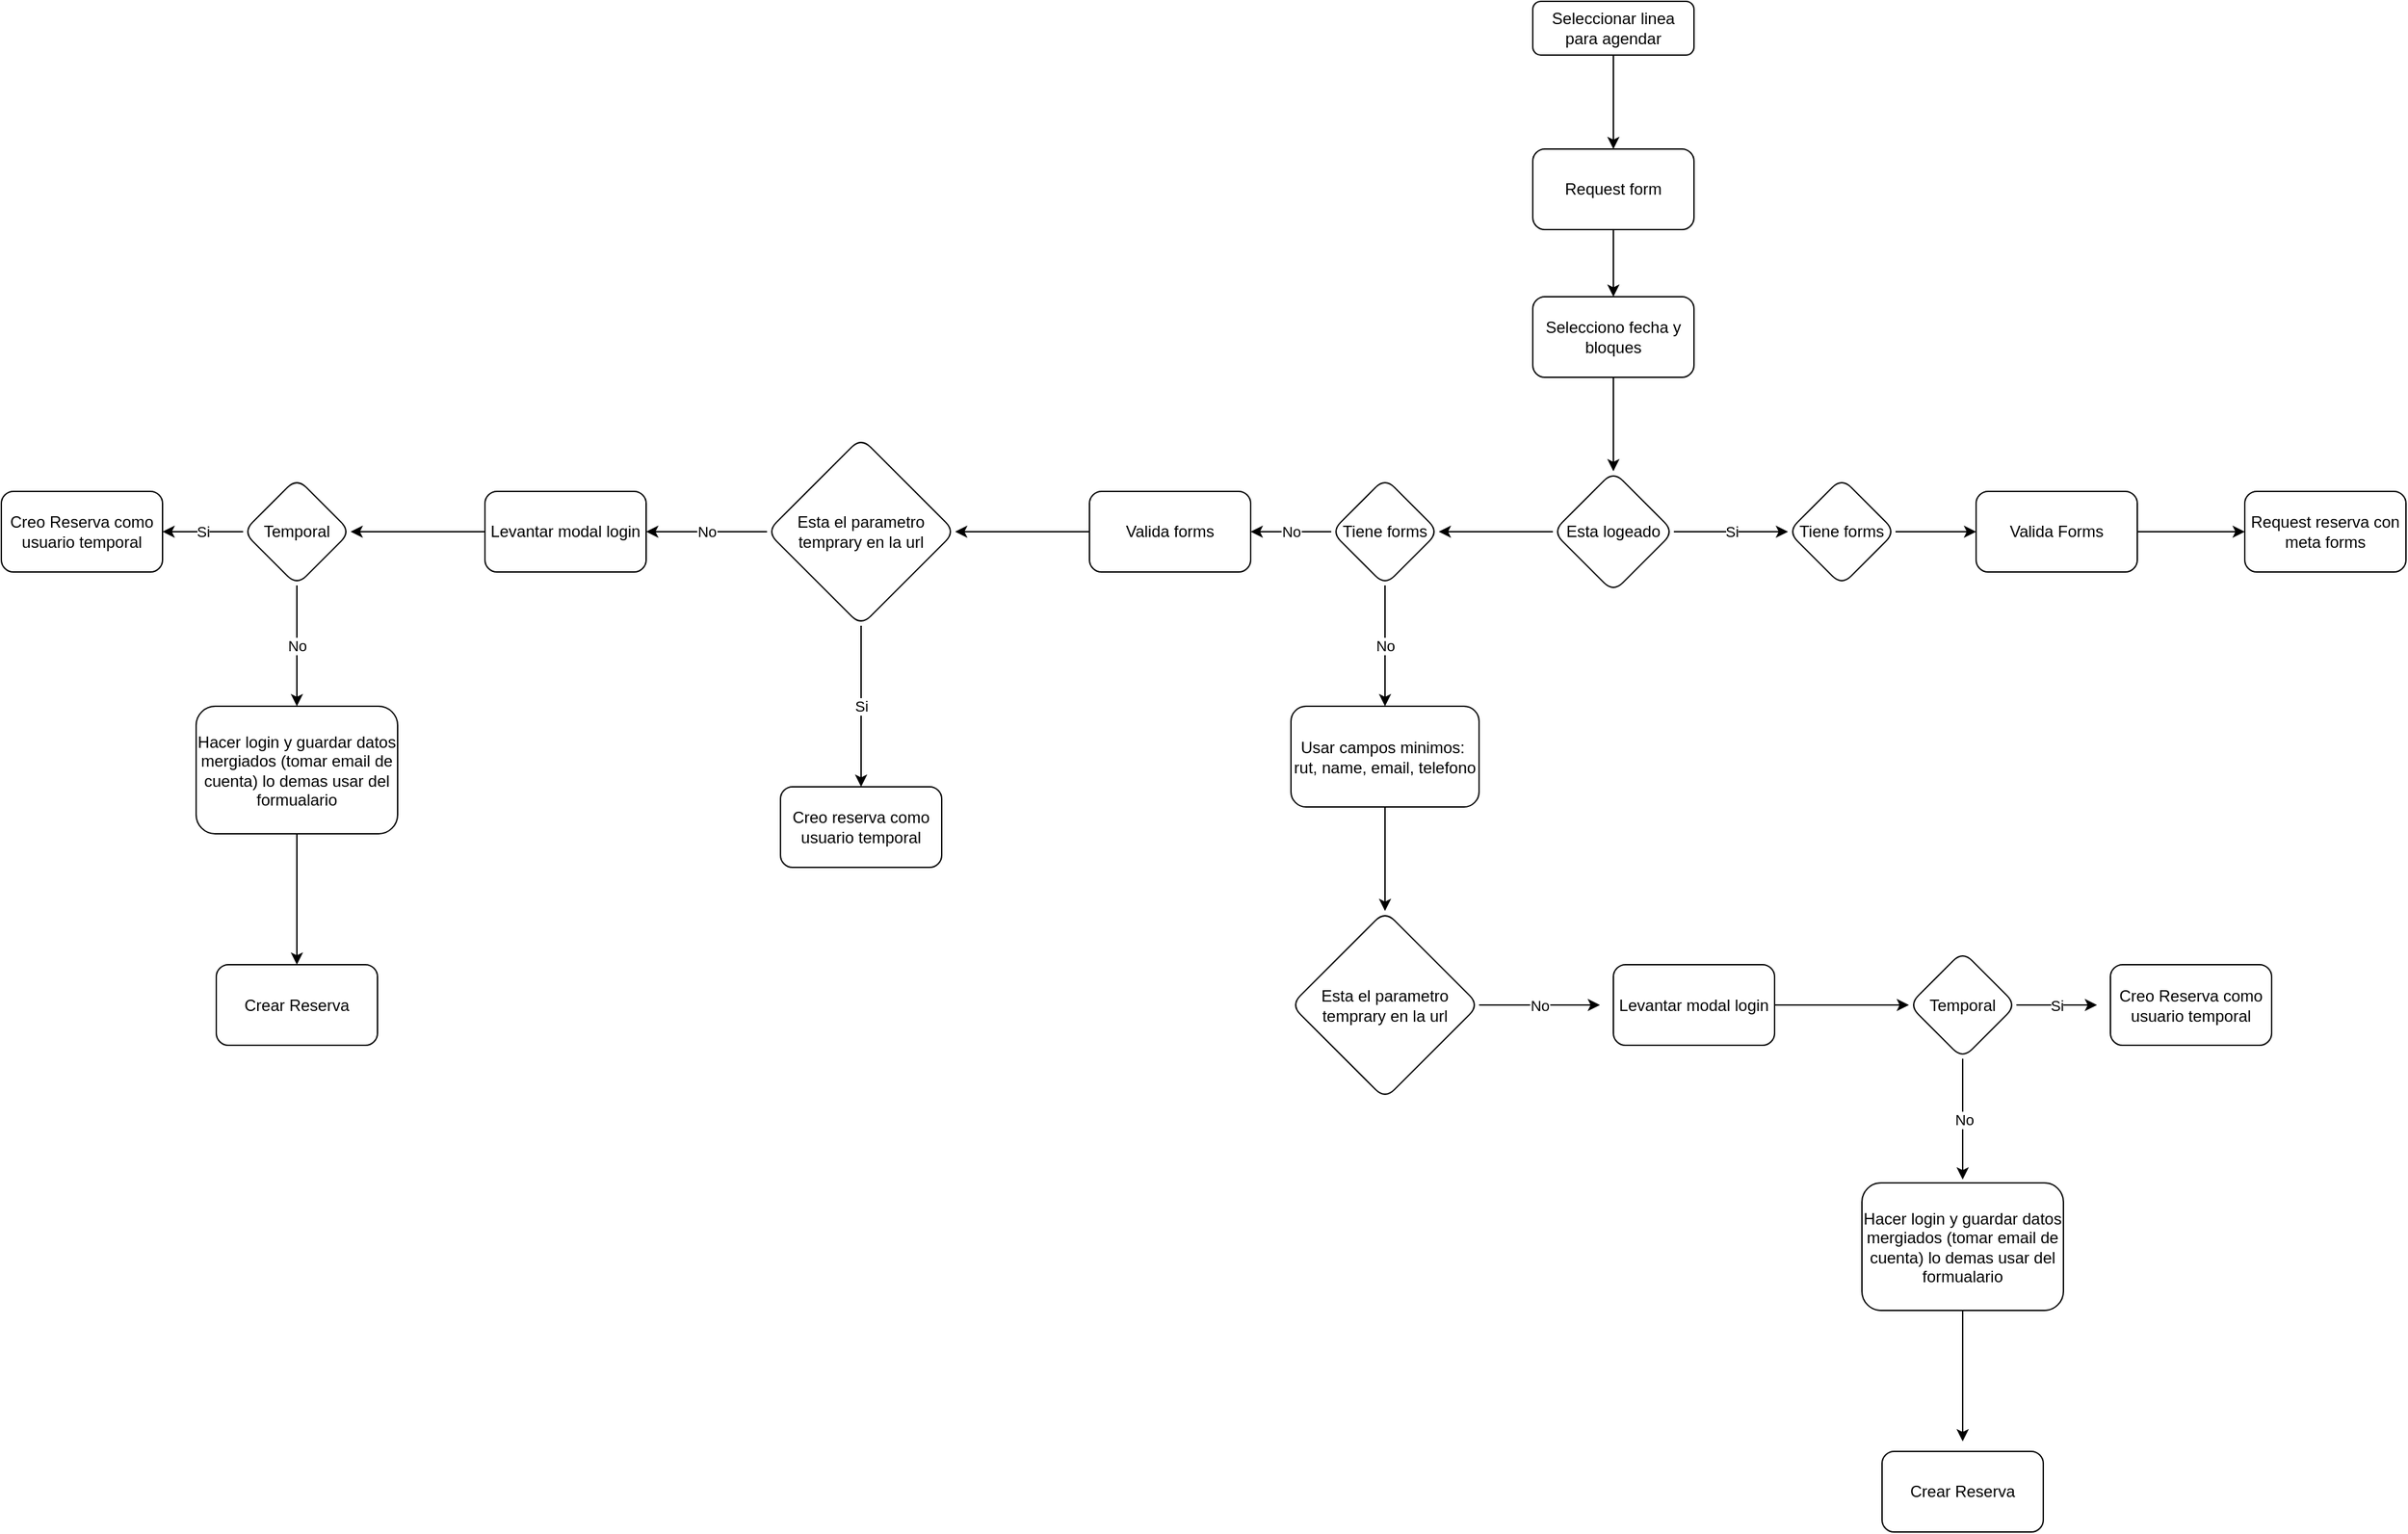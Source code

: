 <mxfile version="15.8.5" type="github">
  <diagram id="C5RBs43oDa-KdzZeNtuy" name="Page-1">
    <mxGraphModel dx="3490" dy="1323" grid="1" gridSize="10" guides="1" tooltips="1" connect="1" arrows="1" fold="1" page="1" pageScale="1" pageWidth="1200" pageHeight="1920" math="0" shadow="0">
      <root>
        <mxCell id="WIyWlLk6GJQsqaUBKTNV-0" />
        <mxCell id="WIyWlLk6GJQsqaUBKTNV-1" parent="WIyWlLk6GJQsqaUBKTNV-0" />
        <mxCell id="fOBEBOPuVtPNNZ1_J9E4-1" value="" style="edgeStyle=orthogonalEdgeStyle;rounded=0;orthogonalLoop=1;jettySize=auto;html=1;" edge="1" parent="WIyWlLk6GJQsqaUBKTNV-1" source="WIyWlLk6GJQsqaUBKTNV-3" target="fOBEBOPuVtPNNZ1_J9E4-0">
          <mxGeometry relative="1" as="geometry" />
        </mxCell>
        <mxCell id="WIyWlLk6GJQsqaUBKTNV-3" value="Seleccionar linea para agendar" style="rounded=1;whiteSpace=wrap;html=1;fontSize=12;glass=0;strokeWidth=1;shadow=0;" parent="WIyWlLk6GJQsqaUBKTNV-1" vertex="1">
          <mxGeometry x="520" y="50" width="120" height="40" as="geometry" />
        </mxCell>
        <mxCell id="fOBEBOPuVtPNNZ1_J9E4-3" value="" style="edgeStyle=orthogonalEdgeStyle;rounded=0;orthogonalLoop=1;jettySize=auto;html=1;" edge="1" parent="WIyWlLk6GJQsqaUBKTNV-1" source="fOBEBOPuVtPNNZ1_J9E4-0" target="fOBEBOPuVtPNNZ1_J9E4-2">
          <mxGeometry relative="1" as="geometry" />
        </mxCell>
        <mxCell id="fOBEBOPuVtPNNZ1_J9E4-0" value="Request form" style="whiteSpace=wrap;html=1;rounded=1;shadow=0;strokeWidth=1;glass=0;" vertex="1" parent="WIyWlLk6GJQsqaUBKTNV-1">
          <mxGeometry x="520" y="160" width="120" height="60" as="geometry" />
        </mxCell>
        <mxCell id="fOBEBOPuVtPNNZ1_J9E4-5" value="" style="edgeStyle=orthogonalEdgeStyle;rounded=0;orthogonalLoop=1;jettySize=auto;html=1;" edge="1" parent="WIyWlLk6GJQsqaUBKTNV-1" source="fOBEBOPuVtPNNZ1_J9E4-2" target="fOBEBOPuVtPNNZ1_J9E4-4">
          <mxGeometry relative="1" as="geometry" />
        </mxCell>
        <mxCell id="fOBEBOPuVtPNNZ1_J9E4-2" value="Selecciono fecha y bloques" style="whiteSpace=wrap;html=1;rounded=1;shadow=0;strokeWidth=1;glass=0;" vertex="1" parent="WIyWlLk6GJQsqaUBKTNV-1">
          <mxGeometry x="520" y="270" width="120" height="60" as="geometry" />
        </mxCell>
        <mxCell id="fOBEBOPuVtPNNZ1_J9E4-7" value="Si" style="edgeStyle=orthogonalEdgeStyle;rounded=0;orthogonalLoop=1;jettySize=auto;html=1;" edge="1" parent="WIyWlLk6GJQsqaUBKTNV-1" source="fOBEBOPuVtPNNZ1_J9E4-4" target="fOBEBOPuVtPNNZ1_J9E4-6">
          <mxGeometry relative="1" as="geometry" />
        </mxCell>
        <mxCell id="fOBEBOPuVtPNNZ1_J9E4-13" value="" style="edgeStyle=orthogonalEdgeStyle;rounded=0;orthogonalLoop=1;jettySize=auto;html=1;" edge="1" parent="WIyWlLk6GJQsqaUBKTNV-1" source="fOBEBOPuVtPNNZ1_J9E4-4" target="fOBEBOPuVtPNNZ1_J9E4-12">
          <mxGeometry relative="1" as="geometry" />
        </mxCell>
        <mxCell id="fOBEBOPuVtPNNZ1_J9E4-4" value="Esta logeado" style="rhombus;whiteSpace=wrap;html=1;rounded=1;shadow=0;strokeWidth=1;glass=0;" vertex="1" parent="WIyWlLk6GJQsqaUBKTNV-1">
          <mxGeometry x="535" y="400" width="90" height="90" as="geometry" />
        </mxCell>
        <mxCell id="fOBEBOPuVtPNNZ1_J9E4-9" value="" style="edgeStyle=orthogonalEdgeStyle;rounded=0;orthogonalLoop=1;jettySize=auto;html=1;" edge="1" parent="WIyWlLk6GJQsqaUBKTNV-1" source="fOBEBOPuVtPNNZ1_J9E4-6" target="fOBEBOPuVtPNNZ1_J9E4-8">
          <mxGeometry relative="1" as="geometry" />
        </mxCell>
        <mxCell id="fOBEBOPuVtPNNZ1_J9E4-6" value="Tiene forms" style="rhombus;whiteSpace=wrap;html=1;rounded=1;shadow=0;strokeWidth=1;glass=0;" vertex="1" parent="WIyWlLk6GJQsqaUBKTNV-1">
          <mxGeometry x="710" y="405" width="80" height="80" as="geometry" />
        </mxCell>
        <mxCell id="fOBEBOPuVtPNNZ1_J9E4-11" value="" style="edgeStyle=orthogonalEdgeStyle;rounded=0;orthogonalLoop=1;jettySize=auto;html=1;" edge="1" parent="WIyWlLk6GJQsqaUBKTNV-1" source="fOBEBOPuVtPNNZ1_J9E4-8" target="fOBEBOPuVtPNNZ1_J9E4-10">
          <mxGeometry relative="1" as="geometry" />
        </mxCell>
        <mxCell id="fOBEBOPuVtPNNZ1_J9E4-8" value="Valida Forms" style="whiteSpace=wrap;html=1;rounded=1;shadow=0;strokeWidth=1;glass=0;" vertex="1" parent="WIyWlLk6GJQsqaUBKTNV-1">
          <mxGeometry x="850" y="415" width="120" height="60" as="geometry" />
        </mxCell>
        <mxCell id="fOBEBOPuVtPNNZ1_J9E4-10" value="Request reserva con meta forms" style="whiteSpace=wrap;html=1;rounded=1;shadow=0;strokeWidth=1;glass=0;" vertex="1" parent="WIyWlLk6GJQsqaUBKTNV-1">
          <mxGeometry x="1050" y="415" width="120" height="60" as="geometry" />
        </mxCell>
        <mxCell id="fOBEBOPuVtPNNZ1_J9E4-15" value="No" style="edgeStyle=orthogonalEdgeStyle;rounded=0;orthogonalLoop=1;jettySize=auto;html=1;" edge="1" parent="WIyWlLk6GJQsqaUBKTNV-1" source="fOBEBOPuVtPNNZ1_J9E4-12" target="fOBEBOPuVtPNNZ1_J9E4-14">
          <mxGeometry relative="1" as="geometry" />
        </mxCell>
        <mxCell id="fOBEBOPuVtPNNZ1_J9E4-17" value="No" style="edgeStyle=orthogonalEdgeStyle;rounded=0;orthogonalLoop=1;jettySize=auto;html=1;" edge="1" parent="WIyWlLk6GJQsqaUBKTNV-1" source="fOBEBOPuVtPNNZ1_J9E4-12" target="fOBEBOPuVtPNNZ1_J9E4-16">
          <mxGeometry relative="1" as="geometry" />
        </mxCell>
        <mxCell id="fOBEBOPuVtPNNZ1_J9E4-12" value="Tiene forms" style="rhombus;whiteSpace=wrap;html=1;rounded=1;shadow=0;strokeWidth=1;glass=0;" vertex="1" parent="WIyWlLk6GJQsqaUBKTNV-1">
          <mxGeometry x="370" y="405" width="80" height="80" as="geometry" />
        </mxCell>
        <mxCell id="fOBEBOPuVtPNNZ1_J9E4-37" value="" style="edgeStyle=orthogonalEdgeStyle;rounded=0;orthogonalLoop=1;jettySize=auto;html=1;" edge="1" parent="WIyWlLk6GJQsqaUBKTNV-1" source="fOBEBOPuVtPNNZ1_J9E4-14">
          <mxGeometry relative="1" as="geometry">
            <mxPoint x="410" y="727.5" as="targetPoint" />
          </mxGeometry>
        </mxCell>
        <mxCell id="fOBEBOPuVtPNNZ1_J9E4-14" value="Usar campos minimos:&amp;nbsp;&lt;br&gt;rut, name, email, telefono" style="whiteSpace=wrap;html=1;rounded=1;shadow=0;strokeWidth=1;glass=0;" vertex="1" parent="WIyWlLk6GJQsqaUBKTNV-1">
          <mxGeometry x="340" y="575" width="140" height="75" as="geometry" />
        </mxCell>
        <mxCell id="fOBEBOPuVtPNNZ1_J9E4-21" value="" style="edgeStyle=orthogonalEdgeStyle;rounded=0;orthogonalLoop=1;jettySize=auto;html=1;" edge="1" parent="WIyWlLk6GJQsqaUBKTNV-1" source="fOBEBOPuVtPNNZ1_J9E4-16" target="fOBEBOPuVtPNNZ1_J9E4-20">
          <mxGeometry relative="1" as="geometry" />
        </mxCell>
        <mxCell id="fOBEBOPuVtPNNZ1_J9E4-16" value="Valida forms" style="whiteSpace=wrap;html=1;rounded=1;shadow=0;strokeWidth=1;glass=0;" vertex="1" parent="WIyWlLk6GJQsqaUBKTNV-1">
          <mxGeometry x="190" y="415" width="120" height="60" as="geometry" />
        </mxCell>
        <mxCell id="fOBEBOPuVtPNNZ1_J9E4-23" value="Si" style="edgeStyle=orthogonalEdgeStyle;rounded=0;orthogonalLoop=1;jettySize=auto;html=1;" edge="1" parent="WIyWlLk6GJQsqaUBKTNV-1" source="fOBEBOPuVtPNNZ1_J9E4-20" target="fOBEBOPuVtPNNZ1_J9E4-22">
          <mxGeometry relative="1" as="geometry" />
        </mxCell>
        <mxCell id="fOBEBOPuVtPNNZ1_J9E4-25" value="No" style="edgeStyle=orthogonalEdgeStyle;rounded=0;orthogonalLoop=1;jettySize=auto;html=1;" edge="1" parent="WIyWlLk6GJQsqaUBKTNV-1" source="fOBEBOPuVtPNNZ1_J9E4-20" target="fOBEBOPuVtPNNZ1_J9E4-24">
          <mxGeometry relative="1" as="geometry" />
        </mxCell>
        <mxCell id="fOBEBOPuVtPNNZ1_J9E4-20" value="Esta el parametro temprary en la url" style="rhombus;whiteSpace=wrap;html=1;rounded=1;shadow=0;strokeWidth=1;glass=0;" vertex="1" parent="WIyWlLk6GJQsqaUBKTNV-1">
          <mxGeometry x="-50" y="375" width="140" height="140" as="geometry" />
        </mxCell>
        <mxCell id="fOBEBOPuVtPNNZ1_J9E4-22" value="Creo reserva como usuario temporal" style="whiteSpace=wrap;html=1;rounded=1;shadow=0;strokeWidth=1;glass=0;" vertex="1" parent="WIyWlLk6GJQsqaUBKTNV-1">
          <mxGeometry x="-40" y="635" width="120" height="60" as="geometry" />
        </mxCell>
        <mxCell id="fOBEBOPuVtPNNZ1_J9E4-27" value="" style="edgeStyle=orthogonalEdgeStyle;rounded=0;orthogonalLoop=1;jettySize=auto;html=1;" edge="1" parent="WIyWlLk6GJQsqaUBKTNV-1" source="fOBEBOPuVtPNNZ1_J9E4-24" target="fOBEBOPuVtPNNZ1_J9E4-26">
          <mxGeometry relative="1" as="geometry" />
        </mxCell>
        <mxCell id="fOBEBOPuVtPNNZ1_J9E4-24" value="Levantar modal login" style="whiteSpace=wrap;html=1;rounded=1;shadow=0;strokeWidth=1;glass=0;" vertex="1" parent="WIyWlLk6GJQsqaUBKTNV-1">
          <mxGeometry x="-260" y="415" width="120" height="60" as="geometry" />
        </mxCell>
        <mxCell id="fOBEBOPuVtPNNZ1_J9E4-29" value="Si" style="edgeStyle=orthogonalEdgeStyle;rounded=0;orthogonalLoop=1;jettySize=auto;html=1;" edge="1" parent="WIyWlLk6GJQsqaUBKTNV-1" source="fOBEBOPuVtPNNZ1_J9E4-26" target="fOBEBOPuVtPNNZ1_J9E4-28">
          <mxGeometry relative="1" as="geometry" />
        </mxCell>
        <mxCell id="fOBEBOPuVtPNNZ1_J9E4-31" value="No" style="edgeStyle=orthogonalEdgeStyle;rounded=0;orthogonalLoop=1;jettySize=auto;html=1;" edge="1" parent="WIyWlLk6GJQsqaUBKTNV-1" source="fOBEBOPuVtPNNZ1_J9E4-26" target="fOBEBOPuVtPNNZ1_J9E4-30">
          <mxGeometry relative="1" as="geometry" />
        </mxCell>
        <mxCell id="fOBEBOPuVtPNNZ1_J9E4-26" value="Temporal" style="rhombus;whiteSpace=wrap;html=1;rounded=1;shadow=0;strokeWidth=1;glass=0;" vertex="1" parent="WIyWlLk6GJQsqaUBKTNV-1">
          <mxGeometry x="-440" y="405" width="80" height="80" as="geometry" />
        </mxCell>
        <mxCell id="fOBEBOPuVtPNNZ1_J9E4-28" value="Creo Reserva como usuario temporal" style="whiteSpace=wrap;html=1;rounded=1;shadow=0;strokeWidth=1;glass=0;" vertex="1" parent="WIyWlLk6GJQsqaUBKTNV-1">
          <mxGeometry x="-620" y="415" width="120" height="60" as="geometry" />
        </mxCell>
        <mxCell id="fOBEBOPuVtPNNZ1_J9E4-33" value="" style="edgeStyle=orthogonalEdgeStyle;rounded=0;orthogonalLoop=1;jettySize=auto;html=1;" edge="1" parent="WIyWlLk6GJQsqaUBKTNV-1" source="fOBEBOPuVtPNNZ1_J9E4-30" target="fOBEBOPuVtPNNZ1_J9E4-32">
          <mxGeometry relative="1" as="geometry" />
        </mxCell>
        <mxCell id="fOBEBOPuVtPNNZ1_J9E4-30" value="Hacer login y guardar datos mergiados (tomar email de cuenta) lo demas usar del formualario" style="whiteSpace=wrap;html=1;rounded=1;shadow=0;strokeWidth=1;glass=0;" vertex="1" parent="WIyWlLk6GJQsqaUBKTNV-1">
          <mxGeometry x="-475" y="575" width="150" height="95" as="geometry" />
        </mxCell>
        <mxCell id="fOBEBOPuVtPNNZ1_J9E4-32" value="Crear Reserva" style="whiteSpace=wrap;html=1;rounded=1;shadow=0;strokeWidth=1;glass=0;" vertex="1" parent="WIyWlLk6GJQsqaUBKTNV-1">
          <mxGeometry x="-460" y="767.5" width="120" height="60" as="geometry" />
        </mxCell>
        <mxCell id="fOBEBOPuVtPNNZ1_J9E4-40" value="No" style="edgeStyle=orthogonalEdgeStyle;rounded=0;orthogonalLoop=1;jettySize=auto;html=1;" edge="1" parent="WIyWlLk6GJQsqaUBKTNV-1" source="fOBEBOPuVtPNNZ1_J9E4-38">
          <mxGeometry relative="1" as="geometry">
            <mxPoint x="570" y="797.5" as="targetPoint" />
          </mxGeometry>
        </mxCell>
        <mxCell id="fOBEBOPuVtPNNZ1_J9E4-38" value="Esta el parametro temprary en la url" style="rhombus;whiteSpace=wrap;html=1;rounded=1;shadow=0;strokeWidth=1;glass=0;" vertex="1" parent="WIyWlLk6GJQsqaUBKTNV-1">
          <mxGeometry x="340" y="727.5" width="140" height="140" as="geometry" />
        </mxCell>
        <mxCell id="fOBEBOPuVtPNNZ1_J9E4-43" value="" style="edgeStyle=orthogonalEdgeStyle;rounded=0;orthogonalLoop=1;jettySize=auto;html=1;" edge="1" parent="WIyWlLk6GJQsqaUBKTNV-1" source="fOBEBOPuVtPNNZ1_J9E4-41" target="fOBEBOPuVtPNNZ1_J9E4-42">
          <mxGeometry relative="1" as="geometry" />
        </mxCell>
        <mxCell id="fOBEBOPuVtPNNZ1_J9E4-41" value="Levantar modal login" style="whiteSpace=wrap;html=1;rounded=1;shadow=0;strokeWidth=1;glass=0;" vertex="1" parent="WIyWlLk6GJQsqaUBKTNV-1">
          <mxGeometry x="580" y="767.5" width="120" height="60" as="geometry" />
        </mxCell>
        <mxCell id="fOBEBOPuVtPNNZ1_J9E4-45" value="Si" style="edgeStyle=orthogonalEdgeStyle;rounded=0;orthogonalLoop=1;jettySize=auto;html=1;" edge="1" parent="WIyWlLk6GJQsqaUBKTNV-1" source="fOBEBOPuVtPNNZ1_J9E4-42">
          <mxGeometry relative="1" as="geometry">
            <mxPoint x="940" y="797.5" as="targetPoint" />
          </mxGeometry>
        </mxCell>
        <mxCell id="fOBEBOPuVtPNNZ1_J9E4-48" value="No" style="edgeStyle=orthogonalEdgeStyle;rounded=0;orthogonalLoop=1;jettySize=auto;html=1;" edge="1" parent="WIyWlLk6GJQsqaUBKTNV-1" source="fOBEBOPuVtPNNZ1_J9E4-42">
          <mxGeometry relative="1" as="geometry">
            <mxPoint x="840" y="927.5" as="targetPoint" />
          </mxGeometry>
        </mxCell>
        <mxCell id="fOBEBOPuVtPNNZ1_J9E4-42" value="Temporal" style="rhombus;whiteSpace=wrap;html=1;rounded=1;shadow=0;strokeWidth=1;glass=0;" vertex="1" parent="WIyWlLk6GJQsqaUBKTNV-1">
          <mxGeometry x="800" y="757.5" width="80" height="80" as="geometry" />
        </mxCell>
        <mxCell id="fOBEBOPuVtPNNZ1_J9E4-46" value="Creo Reserva como usuario temporal" style="whiteSpace=wrap;html=1;rounded=1;shadow=0;strokeWidth=1;glass=0;" vertex="1" parent="WIyWlLk6GJQsqaUBKTNV-1">
          <mxGeometry x="950" y="767.5" width="120" height="60" as="geometry" />
        </mxCell>
        <mxCell id="fOBEBOPuVtPNNZ1_J9E4-51" value="" style="edgeStyle=orthogonalEdgeStyle;rounded=0;orthogonalLoop=1;jettySize=auto;html=1;" edge="1" parent="WIyWlLk6GJQsqaUBKTNV-1" source="fOBEBOPuVtPNNZ1_J9E4-49">
          <mxGeometry relative="1" as="geometry">
            <mxPoint x="840" y="1122.5" as="targetPoint" />
          </mxGeometry>
        </mxCell>
        <mxCell id="fOBEBOPuVtPNNZ1_J9E4-49" value="Hacer login y guardar datos mergiados (tomar email de cuenta) lo demas usar del formualario" style="whiteSpace=wrap;html=1;rounded=1;shadow=0;strokeWidth=1;glass=0;" vertex="1" parent="WIyWlLk6GJQsqaUBKTNV-1">
          <mxGeometry x="765" y="930" width="150" height="95" as="geometry" />
        </mxCell>
        <mxCell id="fOBEBOPuVtPNNZ1_J9E4-52" value="Crear Reserva" style="whiteSpace=wrap;html=1;rounded=1;shadow=0;strokeWidth=1;glass=0;" vertex="1" parent="WIyWlLk6GJQsqaUBKTNV-1">
          <mxGeometry x="780" y="1130" width="120" height="60" as="geometry" />
        </mxCell>
      </root>
    </mxGraphModel>
  </diagram>
</mxfile>
